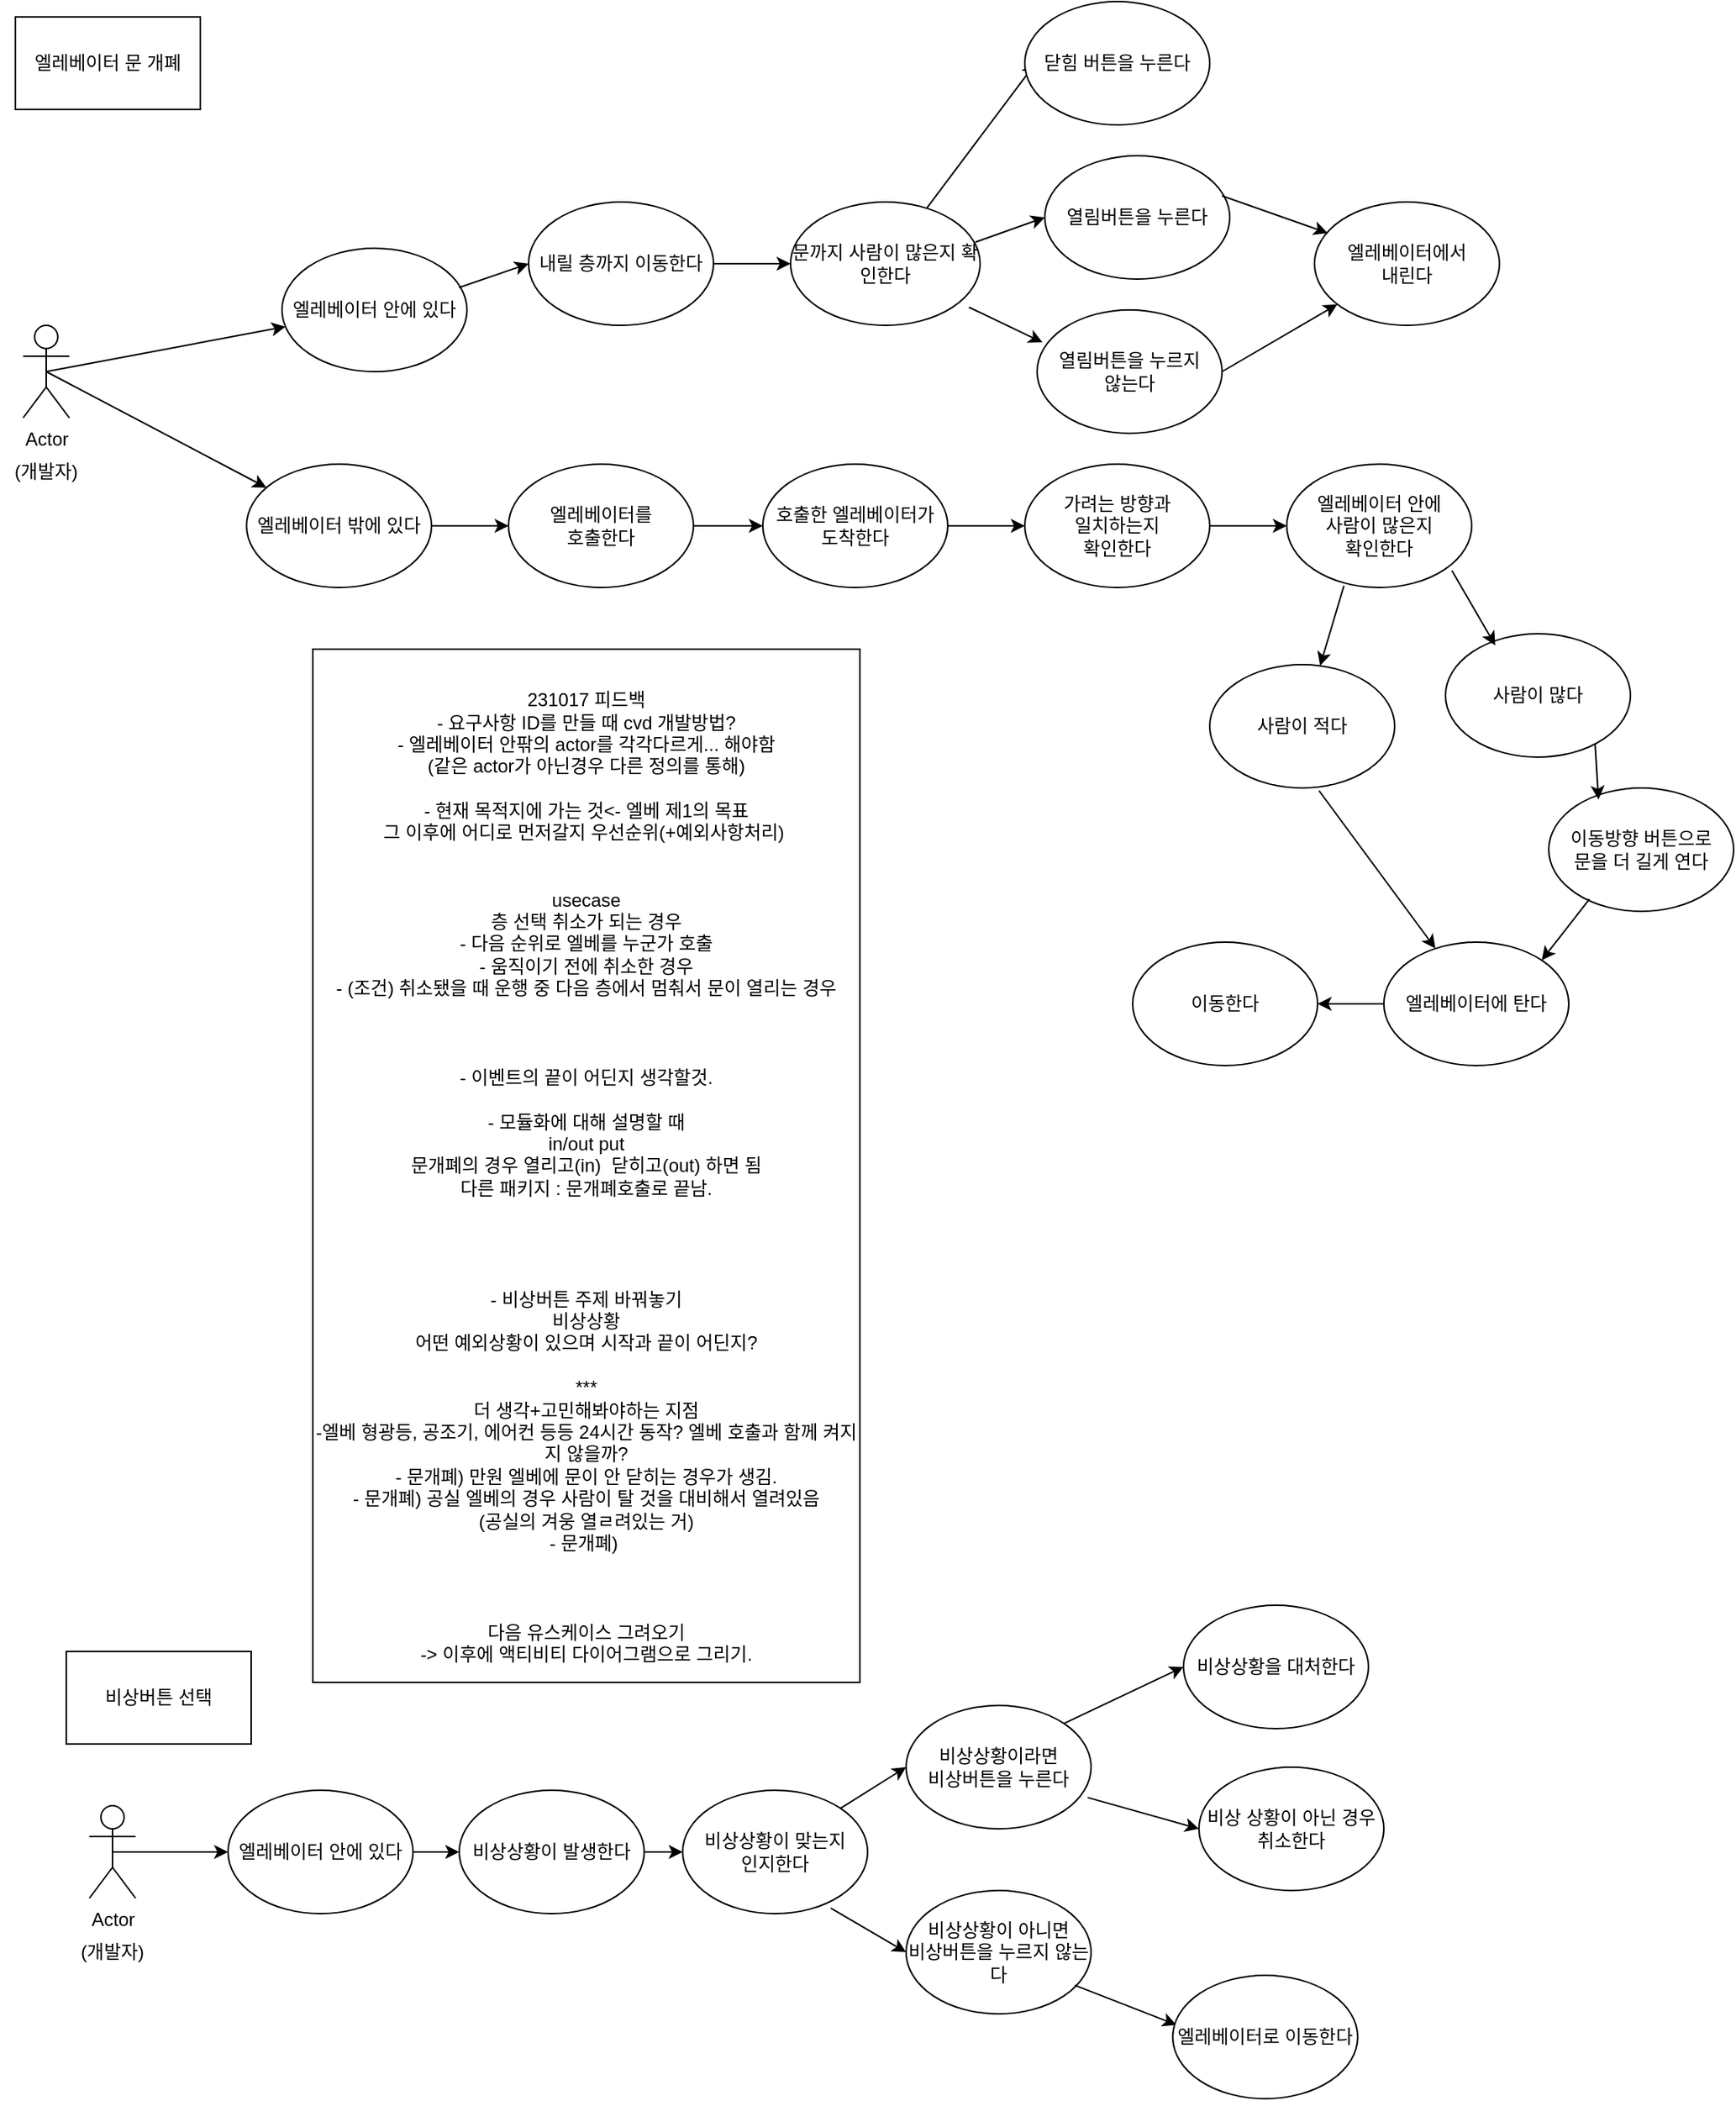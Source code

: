 <mxfile version="22.0.8" type="github" pages="2">
  <diagram name="Page-1" id="e7e014a7-5840-1c2e-5031-d8a46d1fe8dd">
    <mxGraphModel dx="1995" dy="206" grid="1" gridSize="10" guides="1" tooltips="1" connect="1" arrows="1" fold="1" page="1" pageScale="1" pageWidth="1169" pageHeight="826" background="none" math="0" shadow="0">
      <root>
        <mxCell id="0" />
        <mxCell id="1" parent="0" />
        <mxCell id="N2p3bIvcnTL4cby7roMs-41" value="Actor" style="shape=umlActor;verticalLabelPosition=bottom;verticalAlign=top;html=1;outlineConnect=0;" parent="1" vertex="1">
          <mxGeometry x="37" y="1130" width="30" height="60" as="geometry" />
        </mxCell>
        <mxCell id="N2p3bIvcnTL4cby7roMs-42" value="" style="endArrow=classic;html=1;rounded=0;exitX=0.5;exitY=0.5;exitDx=0;exitDy=0;exitPerimeter=0;" parent="1" source="N2p3bIvcnTL4cby7roMs-41" target="N2p3bIvcnTL4cby7roMs-47" edge="1">
          <mxGeometry width="50" height="50" relative="1" as="geometry">
            <mxPoint x="137" y="1210" as="sourcePoint" />
            <mxPoint x="232" y="1100" as="targetPoint" />
          </mxGeometry>
        </mxCell>
        <mxCell id="N2p3bIvcnTL4cby7roMs-43" value="(개발자)" style="text;html=1;strokeColor=none;fillColor=none;align=center;verticalAlign=middle;whiteSpace=wrap;rounded=0;" parent="1" vertex="1">
          <mxGeometry x="22" y="1210" width="60" height="30" as="geometry" />
        </mxCell>
        <mxCell id="N2p3bIvcnTL4cby7roMs-44" value="" style="endArrow=classic;html=1;rounded=0;exitX=0.5;exitY=0.5;exitDx=0;exitDy=0;exitPerimeter=0;" parent="1" source="N2p3bIvcnTL4cby7roMs-41" target="N2p3bIvcnTL4cby7roMs-46" edge="1">
          <mxGeometry width="50" height="50" relative="1" as="geometry">
            <mxPoint x="67" y="1173" as="sourcePoint" />
            <mxPoint x="202" y="1340" as="targetPoint" />
          </mxGeometry>
        </mxCell>
        <mxCell id="N2p3bIvcnTL4cby7roMs-45" value="엘레베이터 문 개폐" style="rounded=0;whiteSpace=wrap;html=1;" parent="1" vertex="1">
          <mxGeometry x="32" y="930" width="120" height="60" as="geometry" />
        </mxCell>
        <mxCell id="N2p3bIvcnTL4cby7roMs-46" value="엘레베이터 밖에 있다" style="ellipse;whiteSpace=wrap;html=1;" parent="1" vertex="1">
          <mxGeometry x="182" y="1220" width="120" height="80" as="geometry" />
        </mxCell>
        <mxCell id="N2p3bIvcnTL4cby7roMs-47" value="엘레베이터 안에 있다" style="ellipse;whiteSpace=wrap;html=1;" parent="1" vertex="1">
          <mxGeometry x="205" y="1080" width="120" height="80" as="geometry" />
        </mxCell>
        <mxCell id="N2p3bIvcnTL4cby7roMs-48" value="" style="endArrow=classic;html=1;rounded=0;exitX=0.957;exitY=0.319;exitDx=0;exitDy=0;exitPerimeter=0;entryX=0;entryY=0.5;entryDx=0;entryDy=0;" parent="1" source="N2p3bIvcnTL4cby7roMs-47" target="N2p3bIvcnTL4cby7roMs-49" edge="1">
          <mxGeometry width="50" height="50" relative="1" as="geometry">
            <mxPoint x="345" y="1100" as="sourcePoint" />
            <mxPoint x="565" y="1080" as="targetPoint" />
          </mxGeometry>
        </mxCell>
        <mxCell id="N2p3bIvcnTL4cby7roMs-49" value="내릴 층까지 이동한다" style="ellipse;whiteSpace=wrap;html=1;" parent="1" vertex="1">
          <mxGeometry x="365" y="1050" width="120" height="80" as="geometry" />
        </mxCell>
        <mxCell id="N2p3bIvcnTL4cby7roMs-50" value="" style="endArrow=classic;html=1;rounded=0;exitX=1;exitY=0.5;exitDx=0;exitDy=0;entryX=0;entryY=0.5;entryDx=0;entryDy=0;" parent="1" source="N2p3bIvcnTL4cby7roMs-49" target="N2p3bIvcnTL4cby7roMs-51" edge="1">
          <mxGeometry width="50" height="50" relative="1" as="geometry">
            <mxPoint x="497" y="1106" as="sourcePoint" />
            <mxPoint x="742" y="1080" as="targetPoint" />
          </mxGeometry>
        </mxCell>
        <mxCell id="N2p3bIvcnTL4cby7roMs-51" value="문까지 사람이 많은지 확인한다" style="ellipse;whiteSpace=wrap;html=1;" parent="1" vertex="1">
          <mxGeometry x="535" y="1050" width="123" height="80" as="geometry" />
        </mxCell>
        <mxCell id="N2p3bIvcnTL4cby7roMs-52" value="" style="endArrow=classic;html=1;rounded=0;exitX=0.957;exitY=0.319;exitDx=0;exitDy=0;exitPerimeter=0;entryX=0;entryY=0.5;entryDx=0;entryDy=0;" parent="1" target="N2p3bIvcnTL4cby7roMs-53" edge="1">
          <mxGeometry width="50" height="50" relative="1" as="geometry">
            <mxPoint x="655" y="1076" as="sourcePoint" />
            <mxPoint x="900" y="1050" as="targetPoint" />
          </mxGeometry>
        </mxCell>
        <mxCell id="N2p3bIvcnTL4cby7roMs-53" value="열림버튼을 누른다" style="ellipse;whiteSpace=wrap;html=1;" parent="1" vertex="1">
          <mxGeometry x="700" y="1020" width="120" height="80" as="geometry" />
        </mxCell>
        <mxCell id="N2p3bIvcnTL4cby7roMs-55" value="" style="endArrow=classic;html=1;rounded=0;exitX=0.957;exitY=0.319;exitDx=0;exitDy=0;exitPerimeter=0;entryX=0.071;entryY=0.251;entryDx=0;entryDy=0;entryPerimeter=0;" parent="1" target="N2p3bIvcnTL4cby7roMs-56" edge="1">
          <mxGeometry width="50" height="50" relative="1" as="geometry">
            <mxPoint x="815" y="1046" as="sourcePoint" />
            <mxPoint x="1060" y="1020" as="targetPoint" />
          </mxGeometry>
        </mxCell>
        <mxCell id="N2p3bIvcnTL4cby7roMs-56" value="엘레베이터에서&lt;br&gt;내린다" style="ellipse;whiteSpace=wrap;html=1;" parent="1" vertex="1">
          <mxGeometry x="875" y="1050" width="120" height="80" as="geometry" />
        </mxCell>
        <mxCell id="N2p3bIvcnTL4cby7roMs-57" value="" style="endArrow=classic;html=1;rounded=0;entryX=0.029;entryY=0.263;entryDx=0;entryDy=0;exitX=0.941;exitY=0.853;exitDx=0;exitDy=0;entryPerimeter=0;exitPerimeter=0;" parent="1" source="N2p3bIvcnTL4cby7roMs-51" target="N2p3bIvcnTL4cby7roMs-58" edge="1">
          <mxGeometry width="50" height="50" relative="1" as="geometry">
            <mxPoint x="639.809" y="1128.399" as="sourcePoint" />
            <mxPoint x="900" y="1150" as="targetPoint" />
          </mxGeometry>
        </mxCell>
        <mxCell id="N2p3bIvcnTL4cby7roMs-58" value="열림버튼을 누르지 &lt;br&gt;않는다" style="ellipse;whiteSpace=wrap;html=1;" parent="1" vertex="1">
          <mxGeometry x="695" y="1120" width="120" height="80" as="geometry" />
        </mxCell>
        <mxCell id="N2p3bIvcnTL4cby7roMs-59" value="" style="endArrow=classic;html=1;rounded=0;exitX=1;exitY=0.5;exitDx=0;exitDy=0;" parent="1" source="N2p3bIvcnTL4cby7roMs-58" target="N2p3bIvcnTL4cby7roMs-56" edge="1">
          <mxGeometry width="50" height="50" relative="1" as="geometry">
            <mxPoint x="825" y="1056" as="sourcePoint" />
            <mxPoint x="915" y="1080" as="targetPoint" />
          </mxGeometry>
        </mxCell>
        <mxCell id="N2p3bIvcnTL4cby7roMs-60" value="" style="endArrow=classic;html=1;rounded=0;entryX=0.058;entryY=0.5;entryDx=0;entryDy=0;entryPerimeter=0;" parent="1" source="N2p3bIvcnTL4cby7roMs-51" target="N2p3bIvcnTL4cby7roMs-61" edge="1">
          <mxGeometry width="50" height="50" relative="1" as="geometry">
            <mxPoint x="623" y="1049" as="sourcePoint" />
            <mxPoint x="692.574" y="988.284" as="targetPoint" />
          </mxGeometry>
        </mxCell>
        <mxCell id="N2p3bIvcnTL4cby7roMs-61" value="닫힘 버튼을 누른다" style="ellipse;whiteSpace=wrap;html=1;" parent="1" vertex="1">
          <mxGeometry x="687" y="920" width="120" height="80" as="geometry" />
        </mxCell>
        <mxCell id="N2p3bIvcnTL4cby7roMs-62" value="" style="endArrow=classic;html=1;rounded=0;exitX=1;exitY=0.5;exitDx=0;exitDy=0;entryX=0;entryY=0.5;entryDx=0;entryDy=0;" parent="1" source="N2p3bIvcnTL4cby7roMs-46" target="YN2tlUmMc1-B_HHZUgQW-4" edge="1">
          <mxGeometry width="50" height="50" relative="1" as="geometry">
            <mxPoint x="322" y="1277" as="sourcePoint" />
            <mxPoint x="352" y="1260" as="targetPoint" />
          </mxGeometry>
        </mxCell>
        <mxCell id="N2p3bIvcnTL4cby7roMs-63" value="호출한 엘레베이터가&lt;br&gt;도착한다" style="ellipse;whiteSpace=wrap;html=1;" parent="1" vertex="1">
          <mxGeometry x="517" y="1220" width="120" height="80" as="geometry" />
        </mxCell>
        <mxCell id="N2p3bIvcnTL4cby7roMs-64" value="" style="endArrow=classic;html=1;rounded=0;entryX=0;entryY=0.5;entryDx=0;entryDy=0;exitX=1;exitY=0.5;exitDx=0;exitDy=0;" parent="1" source="N2p3bIvcnTL4cby7roMs-63" target="N2p3bIvcnTL4cby7roMs-65" edge="1">
          <mxGeometry width="50" height="50" relative="1" as="geometry">
            <mxPoint x="647" y="1261" as="sourcePoint" />
            <mxPoint x="911" y="1251" as="targetPoint" />
          </mxGeometry>
        </mxCell>
        <mxCell id="N2p3bIvcnTL4cby7roMs-65" value="가려는 방향과 &lt;br&gt;일치하는지&lt;br&gt;확인한다" style="ellipse;whiteSpace=wrap;html=1;" parent="1" vertex="1">
          <mxGeometry x="687" y="1220" width="120" height="80" as="geometry" />
        </mxCell>
        <mxCell id="N2p3bIvcnTL4cby7roMs-67" value="" style="endArrow=classic;html=1;rounded=0;entryX=0;entryY=0.5;entryDx=0;entryDy=0;exitX=1;exitY=0.5;exitDx=0;exitDy=0;" parent="1" source="N2p3bIvcnTL4cby7roMs-65" target="N2p3bIvcnTL4cby7roMs-68" edge="1">
          <mxGeometry width="50" height="50" relative="1" as="geometry">
            <mxPoint x="831" y="1260" as="sourcePoint" />
            <mxPoint x="1090" y="1250" as="targetPoint" />
          </mxGeometry>
        </mxCell>
        <mxCell id="N2p3bIvcnTL4cby7roMs-68" value="엘레베이터 안에 &lt;br&gt;사람이 많은지 &lt;br&gt;확인한다" style="ellipse;whiteSpace=wrap;html=1;" parent="1" vertex="1">
          <mxGeometry x="857" y="1220" width="120" height="80" as="geometry" />
        </mxCell>
        <mxCell id="N2p3bIvcnTL4cby7roMs-69" value="사람이 적다" style="ellipse;whiteSpace=wrap;html=1;" parent="1" vertex="1">
          <mxGeometry x="807" y="1350" width="120" height="80" as="geometry" />
        </mxCell>
        <mxCell id="N2p3bIvcnTL4cby7roMs-70" value="사람이 많다" style="ellipse;whiteSpace=wrap;html=1;" parent="1" vertex="1">
          <mxGeometry x="960" y="1330" width="120" height="80" as="geometry" />
        </mxCell>
        <mxCell id="N2p3bIvcnTL4cby7roMs-72" value="" style="endArrow=classic;html=1;rounded=0;exitX=0.309;exitY=0.986;exitDx=0;exitDy=0;exitPerimeter=0;" parent="1" source="N2p3bIvcnTL4cby7roMs-68" target="N2p3bIvcnTL4cby7roMs-69" edge="1">
          <mxGeometry width="50" height="50" relative="1" as="geometry">
            <mxPoint x="817" y="1270" as="sourcePoint" />
            <mxPoint x="867" y="1270" as="targetPoint" />
          </mxGeometry>
        </mxCell>
        <mxCell id="N2p3bIvcnTL4cby7roMs-73" value="" style="endArrow=classic;html=1;rounded=0;exitX=0.893;exitY=0.863;exitDx=0;exitDy=0;exitPerimeter=0;entryX=0.269;entryY=0.094;entryDx=0;entryDy=0;entryPerimeter=0;" parent="1" source="N2p3bIvcnTL4cby7roMs-68" target="N2p3bIvcnTL4cby7roMs-70" edge="1">
          <mxGeometry width="50" height="50" relative="1" as="geometry">
            <mxPoint x="904" y="1309" as="sourcePoint" />
            <mxPoint x="879" y="1411" as="targetPoint" />
          </mxGeometry>
        </mxCell>
        <mxCell id="N2p3bIvcnTL4cby7roMs-74" value="이동방향 버튼으로&lt;br&gt;문을 더 길게 연다" style="ellipse;whiteSpace=wrap;html=1;" parent="1" vertex="1">
          <mxGeometry x="1027" y="1430" width="120" height="80" as="geometry" />
        </mxCell>
        <mxCell id="N2p3bIvcnTL4cby7roMs-75" value="" style="endArrow=classic;html=1;rounded=0;exitX=0.809;exitY=0.896;exitDx=0;exitDy=0;exitPerimeter=0;entryX=0.269;entryY=0.094;entryDx=0;entryDy=0;entryPerimeter=0;" parent="1" source="N2p3bIvcnTL4cby7roMs-70" target="N2p3bIvcnTL4cby7roMs-74" edge="1">
          <mxGeometry width="50" height="50" relative="1" as="geometry">
            <mxPoint x="1087" y="1411" as="sourcePoint" />
            <mxPoint x="1002" y="1533" as="targetPoint" />
          </mxGeometry>
        </mxCell>
        <mxCell id="N2p3bIvcnTL4cby7roMs-76" value="엘레베이터에 탄다" style="ellipse;whiteSpace=wrap;html=1;" parent="1" vertex="1">
          <mxGeometry x="920" y="1530" width="120" height="80" as="geometry" />
        </mxCell>
        <mxCell id="N2p3bIvcnTL4cby7roMs-77" value="" style="endArrow=classic;html=1;rounded=0;exitX=0.591;exitY=1.022;exitDx=0;exitDy=0;exitPerimeter=0;" parent="1" source="N2p3bIvcnTL4cby7roMs-69" target="N2p3bIvcnTL4cby7roMs-76" edge="1">
          <mxGeometry width="50" height="50" relative="1" as="geometry">
            <mxPoint x="931" y="1401" as="sourcePoint" />
            <mxPoint x="904" y="1372" as="targetPoint" />
          </mxGeometry>
        </mxCell>
        <mxCell id="N2p3bIvcnTL4cby7roMs-78" value="" style="endArrow=classic;html=1;rounded=0;exitX=0.22;exitY=0.901;exitDx=0;exitDy=0;exitPerimeter=0;entryX=1;entryY=0;entryDx=0;entryDy=0;" parent="1" source="N2p3bIvcnTL4cby7roMs-74" target="N2p3bIvcnTL4cby7roMs-76" edge="1">
          <mxGeometry width="50" height="50" relative="1" as="geometry">
            <mxPoint x="1142" y="1531" as="sourcePoint" />
            <mxPoint x="1117" y="1634" as="targetPoint" />
          </mxGeometry>
        </mxCell>
        <mxCell id="N2p3bIvcnTL4cby7roMs-79" value="이동한다" style="ellipse;whiteSpace=wrap;html=1;" parent="1" vertex="1">
          <mxGeometry x="757" y="1530" width="120" height="80" as="geometry" />
        </mxCell>
        <mxCell id="N2p3bIvcnTL4cby7roMs-80" value="" style="endArrow=classic;html=1;rounded=0;exitX=0;exitY=0.5;exitDx=0;exitDy=0;entryX=1;entryY=0.5;entryDx=0;entryDy=0;" parent="1" source="N2p3bIvcnTL4cby7roMs-76" target="N2p3bIvcnTL4cby7roMs-79" edge="1">
          <mxGeometry width="50" height="50" relative="1" as="geometry">
            <mxPoint x="891" y="1552" as="sourcePoint" />
            <mxPoint x="877" y="1460" as="targetPoint" />
          </mxGeometry>
        </mxCell>
        <mxCell id="N2p3bIvcnTL4cby7roMs-84" value="Actor" style="shape=umlActor;verticalLabelPosition=bottom;verticalAlign=top;html=1;outlineConnect=0;" parent="1" vertex="1">
          <mxGeometry x="80" y="2090" width="30" height="60" as="geometry" />
        </mxCell>
        <mxCell id="N2p3bIvcnTL4cby7roMs-85" value="(개발자)" style="text;html=1;strokeColor=none;fillColor=none;align=center;verticalAlign=middle;whiteSpace=wrap;rounded=0;" parent="1" vertex="1">
          <mxGeometry x="65" y="2170" width="60" height="30" as="geometry" />
        </mxCell>
        <mxCell id="N2p3bIvcnTL4cby7roMs-86" value="" style="endArrow=classic;html=1;rounded=0;exitX=1;exitY=0.5;exitDx=0;exitDy=0;entryX=0;entryY=0.5;entryDx=0;entryDy=0;" parent="1" source="N2p3bIvcnTL4cby7roMs-91" target="N2p3bIvcnTL4cby7roMs-89" edge="1">
          <mxGeometry width="50" height="50" relative="1" as="geometry">
            <mxPoint x="280" y="2130" as="sourcePoint" />
            <mxPoint x="460" y="2070" as="targetPoint" />
          </mxGeometry>
        </mxCell>
        <mxCell id="N2p3bIvcnTL4cby7roMs-87" value="" style="endArrow=classic;html=1;rounded=0;exitX=1;exitY=0.5;exitDx=0;exitDy=0;entryX=0;entryY=0.5;entryDx=0;entryDy=0;" parent="1" source="N2p3bIvcnTL4cby7roMs-89" target="N2p3bIvcnTL4cby7roMs-88" edge="1">
          <mxGeometry width="50" height="50" relative="1" as="geometry">
            <mxPoint x="489.4" y="2130" as="sourcePoint" />
            <mxPoint x="630" y="2300.48" as="targetPoint" />
            <Array as="points">
              <mxPoint x="450" y="2120" />
            </Array>
          </mxGeometry>
        </mxCell>
        <mxCell id="N2p3bIvcnTL4cby7roMs-88" value="비상상황이 맞는지 &lt;br&gt;인지한다" style="ellipse;whiteSpace=wrap;html=1;" parent="1" vertex="1">
          <mxGeometry x="465" y="2080" width="120" height="80" as="geometry" />
        </mxCell>
        <mxCell id="N2p3bIvcnTL4cby7roMs-89" value="비상상황이 발생한다" style="ellipse;whiteSpace=wrap;html=1;" parent="1" vertex="1">
          <mxGeometry x="320" y="2080" width="120" height="80" as="geometry" />
        </mxCell>
        <mxCell id="N2p3bIvcnTL4cby7roMs-90" value="" style="endArrow=classic;html=1;rounded=0;exitX=0.5;exitY=0.5;exitDx=0;exitDy=0;exitPerimeter=0;" parent="1" source="N2p3bIvcnTL4cby7roMs-84" target="N2p3bIvcnTL4cby7roMs-91" edge="1">
          <mxGeometry width="50" height="50" relative="1" as="geometry">
            <mxPoint x="40" y="2220" as="sourcePoint" />
            <mxPoint x="220" y="2160" as="targetPoint" />
          </mxGeometry>
        </mxCell>
        <mxCell id="N2p3bIvcnTL4cby7roMs-91" value="엘레베이터 안에 있다" style="ellipse;whiteSpace=wrap;html=1;" parent="1" vertex="1">
          <mxGeometry x="170" y="2080" width="120" height="80" as="geometry" />
        </mxCell>
        <mxCell id="N2p3bIvcnTL4cby7roMs-93" value="비상상황이라면&lt;br&gt;비상버튼을 누른다" style="ellipse;whiteSpace=wrap;html=1;" parent="1" vertex="1">
          <mxGeometry x="610" y="2025" width="120" height="80" as="geometry" />
        </mxCell>
        <mxCell id="N2p3bIvcnTL4cby7roMs-95" value="" style="endArrow=classic;html=1;rounded=0;exitX=1;exitY=0;exitDx=0;exitDy=0;entryX=0;entryY=0.5;entryDx=0;entryDy=0;" parent="1" source="N2p3bIvcnTL4cby7roMs-88" target="N2p3bIvcnTL4cby7roMs-93" edge="1">
          <mxGeometry width="50" height="50" relative="1" as="geometry">
            <mxPoint x="105" y="2130" as="sourcePoint" />
            <mxPoint x="180" y="2130" as="targetPoint" />
          </mxGeometry>
        </mxCell>
        <mxCell id="N2p3bIvcnTL4cby7roMs-96" value="비상상황이 아니면&lt;br&gt;비상버튼을 누르지 않는다" style="ellipse;whiteSpace=wrap;html=1;" parent="1" vertex="1">
          <mxGeometry x="610" y="2145" width="120" height="80" as="geometry" />
        </mxCell>
        <mxCell id="N2p3bIvcnTL4cby7roMs-97" value="" style="endArrow=classic;html=1;rounded=0;exitX=0.801;exitY=0.956;exitDx=0;exitDy=0;entryX=0;entryY=0.5;entryDx=0;entryDy=0;exitPerimeter=0;" parent="1" source="N2p3bIvcnTL4cby7roMs-88" target="N2p3bIvcnTL4cby7roMs-96" edge="1">
          <mxGeometry width="50" height="50" relative="1" as="geometry">
            <mxPoint x="559.426" y="2150.004" as="sourcePoint" />
            <mxPoint x="190" y="2276.72" as="targetPoint" />
          </mxGeometry>
        </mxCell>
        <mxCell id="N2p3bIvcnTL4cby7roMs-98" value="비상상황을 대처한다" style="ellipse;whiteSpace=wrap;html=1;" parent="1" vertex="1">
          <mxGeometry x="790" y="1960" width="120" height="80" as="geometry" />
        </mxCell>
        <mxCell id="N2p3bIvcnTL4cby7roMs-99" value="" style="endArrow=classic;html=1;rounded=0;exitX=1;exitY=0;exitDx=0;exitDy=0;entryX=0;entryY=0.5;entryDx=0;entryDy=0;" parent="1" source="N2p3bIvcnTL4cby7roMs-93" target="N2p3bIvcnTL4cby7roMs-98" edge="1">
          <mxGeometry width="50" height="50" relative="1" as="geometry">
            <mxPoint x="798.5" y="2007" as="sourcePoint" />
            <mxPoint x="411.5" y="2045" as="targetPoint" />
          </mxGeometry>
        </mxCell>
        <mxCell id="N2p3bIvcnTL4cby7roMs-100" value="" style="endArrow=classic;html=1;rounded=0;exitX=0.912;exitY=0.768;exitDx=0;exitDy=0;entryX=0.02;entryY=0.402;entryDx=0;entryDy=0;exitPerimeter=0;entryPerimeter=0;" parent="1" source="N2p3bIvcnTL4cby7roMs-96" target="N2p3bIvcnTL4cby7roMs-101" edge="1">
          <mxGeometry width="50" height="50" relative="1" as="geometry">
            <mxPoint x="730" y="2210" as="sourcePoint" />
            <mxPoint x="779" y="2239" as="targetPoint" />
          </mxGeometry>
        </mxCell>
        <mxCell id="N2p3bIvcnTL4cby7roMs-101" value="엘레베이터로 이동한다" style="ellipse;whiteSpace=wrap;html=1;" parent="1" vertex="1">
          <mxGeometry x="783" y="2200" width="120" height="80" as="geometry" />
        </mxCell>
        <mxCell id="N2p3bIvcnTL4cby7roMs-102" value="비상 상황이 아닌 경우&lt;br&gt;취소한다" style="ellipse;whiteSpace=wrap;html=1;" parent="1" vertex="1">
          <mxGeometry x="800" y="2065" width="120" height="80" as="geometry" />
        </mxCell>
        <mxCell id="N2p3bIvcnTL4cby7roMs-103" value="" style="endArrow=classic;html=1;rounded=0;entryX=0;entryY=0.5;entryDx=0;entryDy=0;exitX=0.981;exitY=0.746;exitDx=0;exitDy=0;exitPerimeter=0;" parent="1" source="N2p3bIvcnTL4cby7roMs-93" target="N2p3bIvcnTL4cby7roMs-102" edge="1">
          <mxGeometry width="50" height="50" relative="1" as="geometry">
            <mxPoint x="730" y="2177" as="sourcePoint" />
            <mxPoint x="429.5" y="2185" as="targetPoint" />
          </mxGeometry>
        </mxCell>
        <mxCell id="N2p3bIvcnTL4cby7roMs-104" value="비상버튼 선택" style="rounded=0;whiteSpace=wrap;html=1;" parent="1" vertex="1">
          <mxGeometry x="65" y="1990" width="120" height="60" as="geometry" />
        </mxCell>
        <mxCell id="YN2tlUmMc1-B_HHZUgQW-1" style="edgeStyle=orthogonalEdgeStyle;rounded=0;orthogonalLoop=1;jettySize=auto;html=1;exitX=0.5;exitY=1;exitDx=0;exitDy=0;" parent="1" source="N2p3bIvcnTL4cby7roMs-70" target="N2p3bIvcnTL4cby7roMs-70" edge="1">
          <mxGeometry relative="1" as="geometry" />
        </mxCell>
        <mxCell id="YN2tlUmMc1-B_HHZUgQW-4" value="엘레베이터를 &lt;br&gt;호출한다" style="ellipse;whiteSpace=wrap;html=1;" parent="1" vertex="1">
          <mxGeometry x="352" y="1220" width="120" height="80" as="geometry" />
        </mxCell>
        <mxCell id="YN2tlUmMc1-B_HHZUgQW-7" value="" style="endArrow=classic;html=1;rounded=0;exitX=1;exitY=0.5;exitDx=0;exitDy=0;entryX=0;entryY=0.5;entryDx=0;entryDy=0;" parent="1" source="YN2tlUmMc1-B_HHZUgQW-4" target="N2p3bIvcnTL4cby7roMs-63" edge="1">
          <mxGeometry width="50" height="50" relative="1" as="geometry">
            <mxPoint x="467" y="1259.38" as="sourcePoint" />
            <mxPoint x="517" y="1259.38" as="targetPoint" />
          </mxGeometry>
        </mxCell>
        <mxCell id="YN2tlUmMc1-B_HHZUgQW-9" value="&lt;div style=&quot;border-color: var(--border-color);&quot;&gt;&lt;br&gt;&lt;/div&gt;&lt;div style=&quot;border-color: var(--border-color);&quot;&gt;231017 피드백&lt;/div&gt;&lt;div style=&quot;border-color: var(--border-color);&quot;&gt;- 요구사항 ID를 만들 때 cvd 개발방법?&lt;/div&gt;&lt;div style=&quot;border-color: var(--border-color);&quot;&gt;- 엘레베이터 안팎의 actor를 각각다르게... 해야함&lt;/div&gt;&lt;div style=&quot;border-color: var(--border-color);&quot;&gt;(같은 actor가 아닌경우 다른 정의를 통해)&lt;/div&gt;&lt;div style=&quot;border-color: var(--border-color);&quot;&gt;&lt;br style=&quot;border-color: var(--border-color);&quot;&gt;&lt;/div&gt;&lt;div style=&quot;border-color: var(--border-color);&quot;&gt;- 현재 목적지에 가는 것&amp;lt;- 엘베 제1의 목표&lt;/div&gt;&lt;div style=&quot;border-color: var(--border-color);&quot;&gt;그 이후에 어디로 먼저갈지 우선순위(+예외사항처리)&amp;nbsp;&lt;/div&gt;&lt;div style=&quot;border-color: var(--border-color);&quot;&gt;&lt;br style=&quot;border-color: var(--border-color);&quot;&gt;&lt;/div&gt;&lt;div style=&quot;border-color: var(--border-color);&quot;&gt;&lt;br style=&quot;border-color: var(--border-color);&quot;&gt;&lt;/div&gt;&lt;div style=&quot;border-color: var(--border-color);&quot;&gt;usecase&lt;/div&gt;&lt;div style=&quot;border-color: var(--border-color);&quot;&gt;층 선택 취소가 되는 경우&lt;/div&gt;&lt;div style=&quot;border-color: var(--border-color);&quot;&gt;- 다음 순위로 엘베를 누군가 호출&lt;/div&gt;&lt;div style=&quot;border-color: var(--border-color);&quot;&gt;- 움직이기 전에 취소한 경우&lt;/div&gt;&lt;div style=&quot;border-color: var(--border-color);&quot;&gt;- (조건) 취소됐을 때 운행 중 다음 층에서 멈춰서 문이 열리는 경우&lt;/div&gt;&lt;div style=&quot;border-color: var(--border-color);&quot;&gt;&lt;br style=&quot;border-color: var(--border-color);&quot;&gt;&lt;/div&gt;&lt;div style=&quot;border-color: var(--border-color);&quot;&gt;&lt;br style=&quot;border-color: var(--border-color);&quot;&gt;&lt;/div&gt;&lt;div style=&quot;border-color: var(--border-color);&quot;&gt;&lt;br&gt;&lt;/div&gt;&lt;div style=&quot;border-color: var(--border-color);&quot;&gt;- 이벤트의 끝이 어딘지 생각할것.&lt;/div&gt;&lt;div style=&quot;border-color: var(--border-color);&quot;&gt;&lt;br style=&quot;border-color: var(--border-color);&quot;&gt;&lt;/div&gt;&lt;div style=&quot;border-color: var(--border-color);&quot;&gt;- 모듈화에 대해 설명할 때&lt;/div&gt;&lt;div style=&quot;border-color: var(--border-color);&quot;&gt;in/out put&lt;/div&gt;&lt;div style=&quot;border-color: var(--border-color);&quot;&gt;문개폐의 경우 열리고(in)&amp;nbsp; 닫히고(out) 하면 됨&lt;/div&gt;&lt;div style=&quot;border-color: var(--border-color);&quot;&gt;다른 패키지 : 문개폐호출로 끝남.&lt;/div&gt;&lt;div style=&quot;border-color: var(--border-color);&quot;&gt;&lt;br style=&quot;border-color: var(--border-color);&quot;&gt;&lt;/div&gt;&lt;div style=&quot;border-color: var(--border-color);&quot;&gt;&lt;br style=&quot;border-color: var(--border-color);&quot;&gt;&lt;/div&gt;&lt;div style=&quot;border-color: var(--border-color);&quot;&gt;&lt;br style=&quot;border-color: var(--border-color);&quot;&gt;&lt;/div&gt;&lt;div style=&quot;border-color: var(--border-color);&quot;&gt;&lt;br style=&quot;border-color: var(--border-color);&quot;&gt;&lt;/div&gt;&lt;div style=&quot;border-color: var(--border-color);&quot;&gt;- 비상버튼 주제 바꿔놓기&lt;/div&gt;&lt;div style=&quot;border-color: var(--border-color);&quot;&gt;비상상황&lt;/div&gt;&lt;div style=&quot;border-color: var(--border-color);&quot;&gt;어떤 예외상황이 있으며 시작과 끝이 어딘지?&lt;/div&gt;&lt;div style=&quot;border-color: var(--border-color);&quot;&gt;&lt;br&gt;&lt;/div&gt;&lt;div style=&quot;border-color: var(--border-color);&quot;&gt;***&lt;/div&gt;&lt;div style=&quot;border-color: var(--border-color);&quot;&gt;더 생각+고민해봐야하는 지점&lt;/div&gt;&lt;div style=&quot;border-color: var(--border-color);&quot;&gt;-엘베 형광등, 공조기, 에어컨 등등 24시간 동작? 엘베 호출과 함께 켜지지 않을까?&lt;/div&gt;&lt;div style=&quot;border-color: var(--border-color);&quot;&gt;- 문개폐) 만원 엘베에 문이 안 닫히는 경우가 생김.&lt;/div&gt;&lt;div style=&quot;border-color: var(--border-color);&quot;&gt;- 문개폐) 공실 엘베의 경우 사람이 탈 것을 대비해서 열려있음&lt;/div&gt;&lt;div style=&quot;border-color: var(--border-color);&quot;&gt;(공실의 겨웅 열ㄹ려있는 거)&lt;/div&gt;&lt;div style=&quot;border-color: var(--border-color);&quot;&gt;- 문개폐)&amp;nbsp;&lt;/div&gt;&lt;div style=&quot;border-color: var(--border-color);&quot;&gt;&lt;br style=&quot;border-color: var(--border-color);&quot;&gt;&lt;/div&gt;&lt;div style=&quot;border-color: var(--border-color);&quot;&gt;&lt;br style=&quot;border-color: var(--border-color);&quot;&gt;&lt;/div&gt;&lt;div style=&quot;border-color: var(--border-color);&quot;&gt;&lt;br style=&quot;border-color: var(--border-color);&quot;&gt;&lt;/div&gt;&lt;div style=&quot;border-color: var(--border-color);&quot;&gt;다음 유스케이스 그려오기&lt;/div&gt;&lt;div style=&quot;border-color: var(--border-color);&quot;&gt;-&amp;gt; 이후에 액티비티 다이어그램으로 그리기.&lt;/div&gt;" style="rounded=0;whiteSpace=wrap;html=1;" parent="1" vertex="1">
          <mxGeometry x="225" y="1340" width="355" height="670" as="geometry" />
        </mxCell>
      </root>
    </mxGraphModel>
  </diagram>
  <diagram id="w0qpV2vSeM4WsdXuYDvo" name="페이지-2">
    <mxGraphModel dx="1755" dy="1032" grid="1" gridSize="10" guides="1" tooltips="1" connect="1" arrows="1" fold="1" page="1" pageScale="1" pageWidth="827" pageHeight="1169" math="0" shadow="0">
      <root>
        <mxCell id="0" />
        <mxCell id="1" parent="0" />
        <mxCell id="iUZAVGl8YqMpMWCNluIf-1" value="Actor" style="shape=umlActor;verticalLabelPosition=bottom;verticalAlign=top;html=1;outlineConnect=0;" parent="1" vertex="1">
          <mxGeometry x="50" y="1210" width="30" height="60" as="geometry" />
        </mxCell>
        <mxCell id="iUZAVGl8YqMpMWCNluIf-4" value="4) 비상상황" style="text;html=1;align=center;verticalAlign=middle;resizable=0;points=[];autosize=1;strokeColor=none;fillColor=none;" parent="1" vertex="1">
          <mxGeometry x="10" y="1160" width="90" height="30" as="geometry" />
        </mxCell>
        <mxCell id="BI4sslR2PnjQIPCocXP0-3" value="개발자" style="text;html=1;align=center;verticalAlign=middle;resizable=0;points=[];autosize=1;strokeColor=none;fillColor=none;" vertex="1" parent="1">
          <mxGeometry x="20" y="1298" width="60" height="30" as="geometry" />
        </mxCell>
        <mxCell id="BI4sslR2PnjQIPCocXP0-4" value="Actor" style="shape=umlActor;verticalLabelPosition=bottom;verticalAlign=top;html=1;outlineConnect=0;" vertex="1" parent="1">
          <mxGeometry x="55" y="110" width="30" height="60" as="geometry" />
        </mxCell>
        <mxCell id="BI4sslR2PnjQIPCocXP0-5" value="1) 호출" style="text;html=1;align=center;verticalAlign=middle;resizable=0;points=[];autosize=1;strokeColor=none;fillColor=none;" vertex="1" parent="1">
          <mxGeometry x="30" y="60" width="60" height="30" as="geometry" />
        </mxCell>
        <mxCell id="BI4sslR2PnjQIPCocXP0-6" value="개발자" style="text;html=1;align=center;verticalAlign=middle;resizable=0;points=[];autosize=1;strokeColor=none;fillColor=none;" vertex="1" parent="1">
          <mxGeometry x="25" y="198" width="60" height="30" as="geometry" />
        </mxCell>
        <mxCell id="BI4sslR2PnjQIPCocXP0-7" value="Actor" style="shape=umlActor;verticalLabelPosition=bottom;verticalAlign=top;html=1;outlineConnect=0;" vertex="1" parent="1">
          <mxGeometry x="55" y="400" width="30" height="60" as="geometry" />
        </mxCell>
        <mxCell id="BI4sslR2PnjQIPCocXP0-8" value="2) 층 선택" style="text;html=1;align=center;verticalAlign=middle;resizable=0;points=[];autosize=1;strokeColor=none;fillColor=none;" vertex="1" parent="1">
          <mxGeometry x="20" y="350" width="80" height="30" as="geometry" />
        </mxCell>
        <mxCell id="BI4sslR2PnjQIPCocXP0-9" value="개발자" style="text;html=1;align=center;verticalAlign=middle;resizable=0;points=[];autosize=1;strokeColor=none;fillColor=none;" vertex="1" parent="1">
          <mxGeometry x="25" y="488" width="60" height="30" as="geometry" />
        </mxCell>
        <mxCell id="BI4sslR2PnjQIPCocXP0-19" value="Actor" style="shape=umlActor;verticalLabelPosition=bottom;verticalAlign=top;html=1;outlineConnect=0;" vertex="1" parent="1">
          <mxGeometry x="60" y="700" width="30" height="60" as="geometry" />
        </mxCell>
        <mxCell id="BI4sslR2PnjQIPCocXP0-20" value="3) 문개폐" style="text;html=1;align=center;verticalAlign=middle;resizable=0;points=[];autosize=1;strokeColor=none;fillColor=none;" vertex="1" parent="1">
          <mxGeometry x="30" y="650" width="70" height="30" as="geometry" />
        </mxCell>
        <mxCell id="BI4sslR2PnjQIPCocXP0-21" value="개발자" style="text;html=1;align=center;verticalAlign=middle;resizable=0;points=[];autosize=1;strokeColor=none;fillColor=none;" vertex="1" parent="1">
          <mxGeometry x="30" y="788" width="60" height="30" as="geometry" />
        </mxCell>
        <mxCell id="BI4sslR2PnjQIPCocXP0-22" value="엘레베이터&amp;nbsp;&lt;br&gt;호출버튼을 누른다" style="ellipse;whiteSpace=wrap;html=1;" vertex="1" parent="1">
          <mxGeometry x="130" y="100" width="120" height="80" as="geometry" />
        </mxCell>
        <mxCell id="BI4sslR2PnjQIPCocXP0-23" value="" style="endArrow=classic;html=1;rounded=0;exitX=0.5;exitY=0.5;exitDx=0;exitDy=0;exitPerimeter=0;entryX=0;entryY=0.5;entryDx=0;entryDy=0;" edge="1" parent="1" source="BI4sslR2PnjQIPCocXP0-4" target="BI4sslR2PnjQIPCocXP0-22">
          <mxGeometry width="50" height="50" relative="1" as="geometry">
            <mxPoint x="390" y="460" as="sourcePoint" />
            <mxPoint x="440" y="410" as="targetPoint" />
          </mxGeometry>
        </mxCell>
        <mxCell id="BI4sslR2PnjQIPCocXP0-24" value="엘레베이터가 호출된다" style="ellipse;whiteSpace=wrap;html=1;" vertex="1" parent="1">
          <mxGeometry x="310" y="100" width="120" height="80" as="geometry" />
        </mxCell>
        <mxCell id="BI4sslR2PnjQIPCocXP0-25" value="" style="endArrow=classic;html=1;rounded=0;entryX=0;entryY=0.5;entryDx=0;entryDy=0;exitX=1;exitY=0.5;exitDx=0;exitDy=0;" edge="1" parent="1" target="BI4sslR2PnjQIPCocXP0-24" source="BI4sslR2PnjQIPCocXP0-22">
          <mxGeometry width="50" height="50" relative="1" as="geometry">
            <mxPoint x="250" y="140" as="sourcePoint" />
            <mxPoint x="620" y="410" as="targetPoint" />
          </mxGeometry>
        </mxCell>
        <mxCell id="BI4sslR2PnjQIPCocXP0-26" value="엘레베이터가 호출된 층에 도착한다" style="ellipse;whiteSpace=wrap;html=1;" vertex="1" parent="1">
          <mxGeometry x="490" y="100" width="120" height="80" as="geometry" />
        </mxCell>
        <mxCell id="BI4sslR2PnjQIPCocXP0-27" value="" style="endArrow=classic;html=1;rounded=0;entryX=0;entryY=0.5;entryDx=0;entryDy=0;exitX=1;exitY=0.5;exitDx=0;exitDy=0;" edge="1" parent="1" target="BI4sslR2PnjQIPCocXP0-26" source="BI4sslR2PnjQIPCocXP0-24">
          <mxGeometry width="50" height="50" relative="1" as="geometry">
            <mxPoint x="430" y="140" as="sourcePoint" />
            <mxPoint x="800" y="410" as="targetPoint" />
          </mxGeometry>
        </mxCell>
        <mxCell id="BI4sslR2PnjQIPCocXP0-28" value="엘레베이터의&lt;br&gt;&amp;nbsp;문이 열린다." style="ellipse;whiteSpace=wrap;html=1;" vertex="1" parent="1">
          <mxGeometry x="670" y="100" width="120" height="80" as="geometry" />
        </mxCell>
        <mxCell id="BI4sslR2PnjQIPCocXP0-29" value="" style="endArrow=classic;html=1;rounded=0;entryX=0;entryY=0.5;entryDx=0;entryDy=0;exitX=1;exitY=0.5;exitDx=0;exitDy=0;" edge="1" parent="1" target="BI4sslR2PnjQIPCocXP0-28" source="BI4sslR2PnjQIPCocXP0-26">
          <mxGeometry width="50" height="50" relative="1" as="geometry">
            <mxPoint x="610" y="140" as="sourcePoint" />
            <mxPoint x="980" y="410" as="targetPoint" />
          </mxGeometry>
        </mxCell>
        <mxCell id="BI4sslR2PnjQIPCocXP0-30" value="&amp;lt;&amp;lt;extend&amp;gt;&amp;gt;" style="html=1;verticalAlign=bottom;labelBackgroundColor=none;endArrow=open;endFill=0;dashed=1;rounded=0;exitX=0;exitY=0;exitDx=0;exitDy=0;" edge="1" parent="1" source="BI4sslR2PnjQIPCocXP0-31" target="BI4sslR2PnjQIPCocXP0-22">
          <mxGeometry width="160" relative="1" as="geometry">
            <mxPoint x="340" y="440" as="sourcePoint" />
            <mxPoint x="180" y="220" as="targetPoint" />
          </mxGeometry>
        </mxCell>
        <mxCell id="BI4sslR2PnjQIPCocXP0-31" value="호출버튼을 2초 이내에한 번 더 누른다" style="ellipse;whiteSpace=wrap;html=1;" vertex="1" parent="1">
          <mxGeometry x="260" y="190" width="130" height="80" as="geometry" />
        </mxCell>
        <mxCell id="BI4sslR2PnjQIPCocXP0-32" value="엘레베이터 호출이&amp;nbsp;&lt;br&gt;취소된다" style="ellipse;whiteSpace=wrap;html=1;" vertex="1" parent="1">
          <mxGeometry x="440" y="220" width="120" height="80" as="geometry" />
        </mxCell>
        <mxCell id="BI4sslR2PnjQIPCocXP0-33" value="" style="endArrow=classic;html=1;rounded=0;entryX=0;entryY=0.5;entryDx=0;entryDy=0;exitX=1;exitY=0.5;exitDx=0;exitDy=0;" edge="1" parent="1" target="BI4sslR2PnjQIPCocXP0-32" source="BI4sslR2PnjQIPCocXP0-31">
          <mxGeometry width="50" height="50" relative="1" as="geometry">
            <mxPoint x="390" y="230" as="sourcePoint" />
            <mxPoint x="750" y="500" as="targetPoint" />
            <Array as="points">
              <mxPoint x="420" y="250" />
            </Array>
          </mxGeometry>
        </mxCell>
        <mxCell id="BI4sslR2PnjQIPCocXP0-34" value="엘레베이터 내부에서&amp;nbsp;&lt;br&gt;목적지 층을 선택한다" style="ellipse;whiteSpace=wrap;html=1;" vertex="1" parent="1">
          <mxGeometry x="130" y="390" width="120" height="80" as="geometry" />
        </mxCell>
        <mxCell id="BI4sslR2PnjQIPCocXP0-35" value="" style="endArrow=classic;html=1;rounded=0;entryX=0;entryY=0.5;entryDx=0;entryDy=0;exitX=0.5;exitY=0.5;exitDx=0;exitDy=0;exitPerimeter=0;" edge="1" parent="1" target="BI4sslR2PnjQIPCocXP0-34" source="BI4sslR2PnjQIPCocXP0-7">
          <mxGeometry width="50" height="50" relative="1" as="geometry">
            <mxPoint x="70" y="430" as="sourcePoint" />
            <mxPoint x="440" y="700" as="targetPoint" />
          </mxGeometry>
        </mxCell>
        <mxCell id="BI4sslR2PnjQIPCocXP0-36" value="엘레베이터&amp;nbsp;&lt;br&gt;문이 열린다" style="ellipse;whiteSpace=wrap;html=1;" vertex="1" parent="1">
          <mxGeometry x="140" y="690" width="120" height="80" as="geometry" />
        </mxCell>
        <mxCell id="BI4sslR2PnjQIPCocXP0-37" value="" style="endArrow=classic;html=1;rounded=0;exitX=0.5;exitY=0.5;exitDx=0;exitDy=0;exitPerimeter=0;entryX=0;entryY=0.5;entryDx=0;entryDy=0;" edge="1" parent="1" target="BI4sslR2PnjQIPCocXP0-36" source="BI4sslR2PnjQIPCocXP0-19">
          <mxGeometry width="50" height="50" relative="1" as="geometry">
            <mxPoint x="80" y="730" as="sourcePoint" />
            <mxPoint x="450" y="1000" as="targetPoint" />
          </mxGeometry>
        </mxCell>
        <mxCell id="BI4sslR2PnjQIPCocXP0-38" value="엘레베이터&amp;nbsp;&lt;br&gt;호출버튼을 누른다" style="ellipse;whiteSpace=wrap;html=1;" vertex="1" parent="1">
          <mxGeometry x="120" y="1200" width="120" height="80" as="geometry" />
        </mxCell>
        <mxCell id="BI4sslR2PnjQIPCocXP0-39" value="" style="endArrow=classic;html=1;rounded=0;exitX=0.5;exitY=0.5;exitDx=0;exitDy=0;exitPerimeter=0;entryX=0;entryY=0.5;entryDx=0;entryDy=0;" edge="1" parent="1" target="BI4sslR2PnjQIPCocXP0-38" source="iUZAVGl8YqMpMWCNluIf-1">
          <mxGeometry width="50" height="50" relative="1" as="geometry">
            <mxPoint x="70" y="1240" as="sourcePoint" />
            <mxPoint x="440" y="1510" as="targetPoint" />
          </mxGeometry>
        </mxCell>
        <mxCell id="BI4sslR2PnjQIPCocXP0-40" value="&amp;lt;&amp;lt;include&amp;gt;&amp;gt;" style="html=1;verticalAlign=bottom;labelBackgroundColor=none;endArrow=open;endFill=0;dashed=1;rounded=0;exitX=0.5;exitY=1;exitDx=0;exitDy=0;entryX=0.5;entryY=0;entryDx=0;entryDy=0;" edge="1" parent="1" source="BI4sslR2PnjQIPCocXP0-34" target="BI4sslR2PnjQIPCocXP0-41">
          <mxGeometry width="160" relative="1" as="geometry">
            <mxPoint x="340" y="500" as="sourcePoint" />
            <mxPoint x="260" y="500" as="targetPoint" />
          </mxGeometry>
        </mxCell>
        <mxCell id="BI4sslR2PnjQIPCocXP0-41" value="현재 층은 &lt;br&gt;선택할 수 없다.&amp;nbsp;" style="ellipse;whiteSpace=wrap;html=1;" vertex="1" parent="1">
          <mxGeometry x="80" y="545" width="130" height="80" as="geometry" />
        </mxCell>
        <mxCell id="BI4sslR2PnjQIPCocXP0-44" value="&amp;lt;&amp;lt;extend&amp;gt;&amp;gt;" style="html=1;verticalAlign=bottom;labelBackgroundColor=none;endArrow=open;endFill=0;dashed=1;rounded=0;exitX=0;exitY=0;exitDx=0;exitDy=0;entryX=0.813;entryY=0.972;entryDx=0;entryDy=0;entryPerimeter=0;" edge="1" parent="1" source="BI4sslR2PnjQIPCocXP0-45" target="BI4sslR2PnjQIPCocXP0-34">
          <mxGeometry width="160" relative="1" as="geometry">
            <mxPoint x="568" y="741" as="sourcePoint" />
            <mxPoint x="460" y="470" as="targetPoint" />
          </mxGeometry>
        </mxCell>
        <mxCell id="BI4sslR2PnjQIPCocXP0-45" value="목적지 층을 한 번 더 누른다" style="ellipse;whiteSpace=wrap;html=1;" vertex="1" parent="1">
          <mxGeometry x="284" y="518" width="130" height="80" as="geometry" />
        </mxCell>
        <mxCell id="BI4sslR2PnjQIPCocXP0-46" value="엘레베이터 운행이&amp;nbsp;&lt;br&gt;취소된다" style="ellipse;whiteSpace=wrap;html=1;" vertex="1" parent="1">
          <mxGeometry x="470" y="545" width="120" height="80" as="geometry" />
        </mxCell>
        <mxCell id="BI4sslR2PnjQIPCocXP0-47" value="" style="endArrow=classic;html=1;rounded=0;entryX=0;entryY=0.5;entryDx=0;entryDy=0;exitX=1;exitY=0.5;exitDx=0;exitDy=0;" edge="1" parent="1" target="BI4sslR2PnjQIPCocXP0-46" source="BI4sslR2PnjQIPCocXP0-45">
          <mxGeometry width="50" height="50" relative="1" as="geometry">
            <mxPoint x="420" y="555" as="sourcePoint" />
            <mxPoint x="780" y="825" as="targetPoint" />
            <Array as="points">
              <mxPoint x="450" y="575" />
            </Array>
          </mxGeometry>
        </mxCell>
        <mxCell id="BI4sslR2PnjQIPCocXP0-53" value="엘레베이터가 운행한다" style="ellipse;whiteSpace=wrap;html=1;" vertex="1" parent="1">
          <mxGeometry x="319" y="390" width="120" height="80" as="geometry" />
        </mxCell>
        <mxCell id="BI4sslR2PnjQIPCocXP0-54" value="" style="endArrow=classic;html=1;rounded=0;entryX=0;entryY=0.5;entryDx=0;entryDy=0;" edge="1" parent="1" target="BI4sslR2PnjQIPCocXP0-53" source="BI4sslR2PnjQIPCocXP0-34">
          <mxGeometry width="50" height="50" relative="1" as="geometry">
            <mxPoint x="259" y="430" as="sourcePoint" />
            <mxPoint x="629" y="700" as="targetPoint" />
          </mxGeometry>
        </mxCell>
        <mxCell id="BI4sslR2PnjQIPCocXP0-55" value="엘레베이터가 목적지 층에 도착한다" style="ellipse;whiteSpace=wrap;html=1;" vertex="1" parent="1">
          <mxGeometry x="499" y="390" width="120" height="80" as="geometry" />
        </mxCell>
        <mxCell id="BI4sslR2PnjQIPCocXP0-56" value="" style="endArrow=classic;html=1;rounded=0;entryX=0;entryY=0.5;entryDx=0;entryDy=0;" edge="1" parent="1" target="BI4sslR2PnjQIPCocXP0-55" source="BI4sslR2PnjQIPCocXP0-53">
          <mxGeometry width="50" height="50" relative="1" as="geometry">
            <mxPoint x="440" y="430" as="sourcePoint" />
            <mxPoint x="809" y="700" as="targetPoint" />
          </mxGeometry>
        </mxCell>
        <mxCell id="BI4sslR2PnjQIPCocXP0-57" value="엘레베이터의&lt;br&gt;&amp;nbsp;문이 열린다." style="ellipse;whiteSpace=wrap;html=1;" vertex="1" parent="1">
          <mxGeometry x="680" y="390" width="119" height="80" as="geometry" />
        </mxCell>
        <mxCell id="BI4sslR2PnjQIPCocXP0-58" value="" style="endArrow=classic;html=1;rounded=0;exitX=1;exitY=0.5;exitDx=0;exitDy=0;" edge="1" parent="1" source="BI4sslR2PnjQIPCocXP0-55">
          <mxGeometry width="50" height="50" relative="1" as="geometry">
            <mxPoint x="619" y="440" as="sourcePoint" />
            <mxPoint x="670" y="430" as="targetPoint" />
          </mxGeometry>
        </mxCell>
        <mxCell id="BI4sslR2PnjQIPCocXP0-59" value="" style="endArrow=none;html=1;rounded=0;strokeWidth=5;" edge="1" parent="1">
          <mxGeometry width="50" height="50" relative="1" as="geometry">
            <mxPoint x="25" y="650" as="sourcePoint" />
            <mxPoint x="820" y="650" as="targetPoint" />
          </mxGeometry>
        </mxCell>
        <mxCell id="BI4sslR2PnjQIPCocXP0-60" value="" style="endArrow=none;html=1;rounded=0;strokeWidth=5;" edge="1" parent="1">
          <mxGeometry width="50" height="50" relative="1" as="geometry">
            <mxPoint x="10" y="320" as="sourcePoint" />
            <mxPoint x="820" y="320" as="targetPoint" />
          </mxGeometry>
        </mxCell>
        <mxCell id="BI4sslR2PnjQIPCocXP0-61" value="엘레베이터의&lt;br&gt;&amp;nbsp;문이 열린다." style="ellipse;whiteSpace=wrap;html=1;" vertex="1" parent="1">
          <mxGeometry x="320" y="690" width="119" height="80" as="geometry" />
        </mxCell>
        <mxCell id="BI4sslR2PnjQIPCocXP0-62" value="" style="endArrow=classic;html=1;rounded=0;" edge="1" parent="1" source="BI4sslR2PnjQIPCocXP0-36">
          <mxGeometry width="50" height="50" relative="1" as="geometry">
            <mxPoint x="259" y="730" as="sourcePoint" />
            <mxPoint x="310" y="730" as="targetPoint" />
          </mxGeometry>
        </mxCell>
        <mxCell id="BI4sslR2PnjQIPCocXP0-63" value="엘레베이터의&lt;br&gt;&amp;nbsp;문이 닫힌다." style="ellipse;whiteSpace=wrap;html=1;" vertex="1" parent="1">
          <mxGeometry x="500.5" y="670" width="119" height="80" as="geometry" />
        </mxCell>
        <mxCell id="BI4sslR2PnjQIPCocXP0-64" value="" style="endArrow=classic;html=1;rounded=0;" edge="1" parent="1">
          <mxGeometry width="50" height="50" relative="1" as="geometry">
            <mxPoint x="440.5" y="710" as="sourcePoint" />
            <mxPoint x="490.5" y="710" as="targetPoint" />
          </mxGeometry>
        </mxCell>
      </root>
    </mxGraphModel>
  </diagram>
</mxfile>
